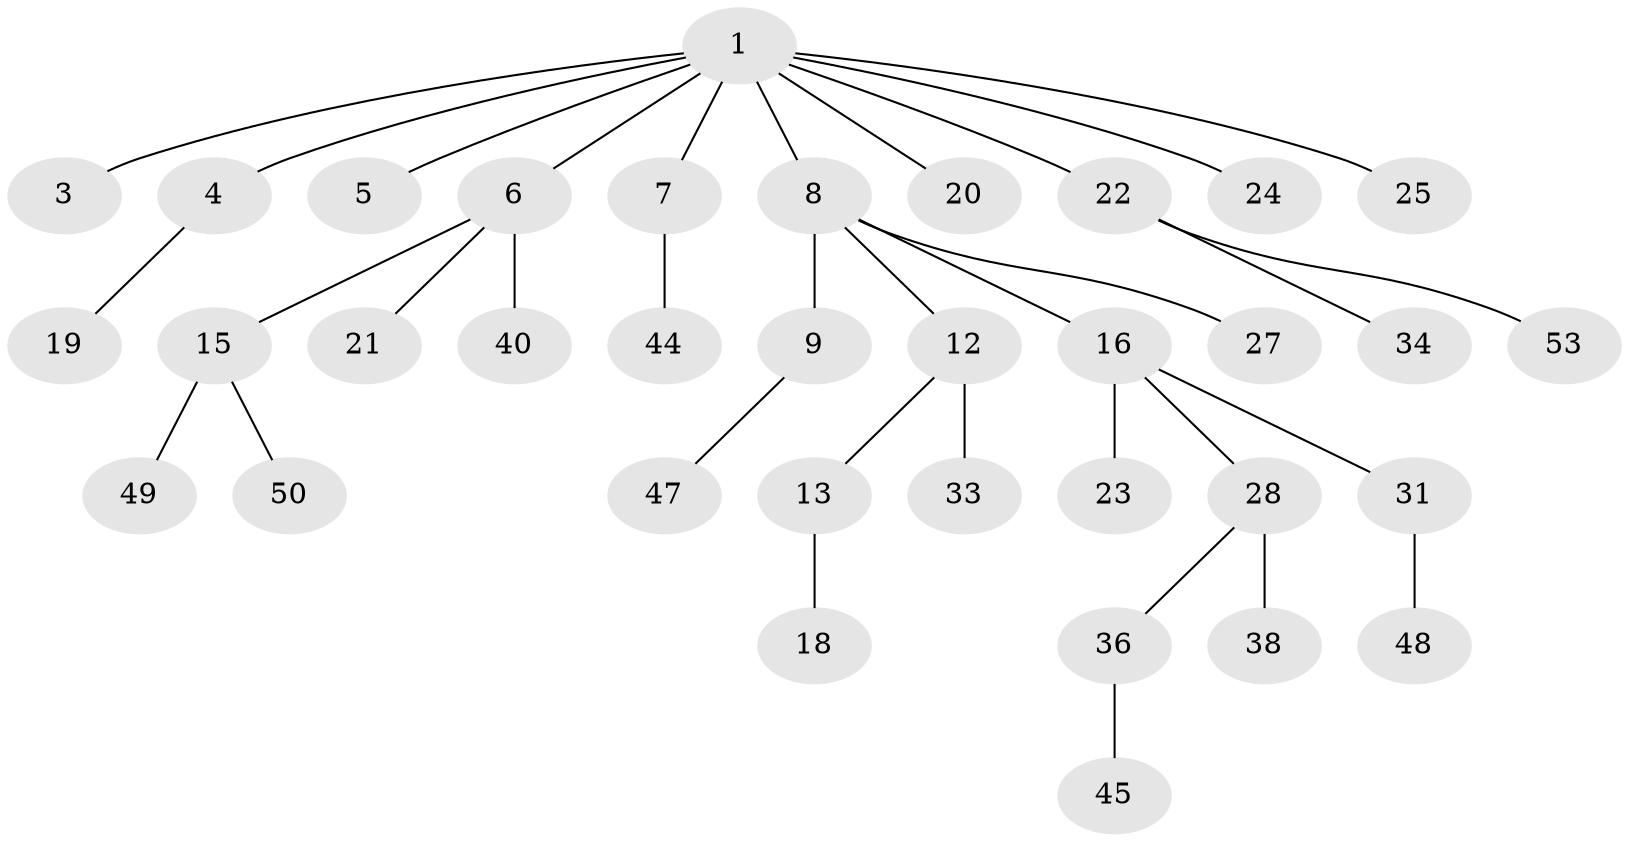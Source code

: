 // original degree distribution, {4: 0.09433962264150944, 8: 0.018867924528301886, 1: 0.49056603773584906, 2: 0.2830188679245283, 3: 0.09433962264150944, 5: 0.018867924528301886}
// Generated by graph-tools (version 1.1) at 2025/42/03/06/25 10:42:05]
// undirected, 35 vertices, 34 edges
graph export_dot {
graph [start="1"]
  node [color=gray90,style=filled];
  1 [super="+2"];
  3;
  4 [super="+14"];
  5 [super="+29"];
  6 [super="+10"];
  7 [super="+11"];
  8;
  9 [super="+42"];
  12 [super="+30"];
  13;
  15 [super="+46"];
  16 [super="+17"];
  18 [super="+37"];
  19;
  20;
  21 [super="+26"];
  22 [super="+32"];
  23;
  24 [super="+52"];
  25;
  27;
  28;
  31 [super="+35"];
  33 [super="+39"];
  34;
  36 [super="+43"];
  38 [super="+41"];
  40;
  44;
  45;
  47;
  48 [super="+51"];
  49;
  50;
  53;
  1 -- 6;
  1 -- 8;
  1 -- 20;
  1 -- 3;
  1 -- 4;
  1 -- 5;
  1 -- 7;
  1 -- 22;
  1 -- 24;
  1 -- 25;
  4 -- 19;
  6 -- 21;
  6 -- 40;
  6 -- 15;
  7 -- 44;
  8 -- 9;
  8 -- 12;
  8 -- 16;
  8 -- 27;
  9 -- 47;
  12 -- 13;
  12 -- 33;
  13 -- 18;
  15 -- 49;
  15 -- 50;
  16 -- 23;
  16 -- 31;
  16 -- 28;
  22 -- 34;
  22 -- 53;
  28 -- 36;
  28 -- 38;
  31 -- 48;
  36 -- 45;
}
